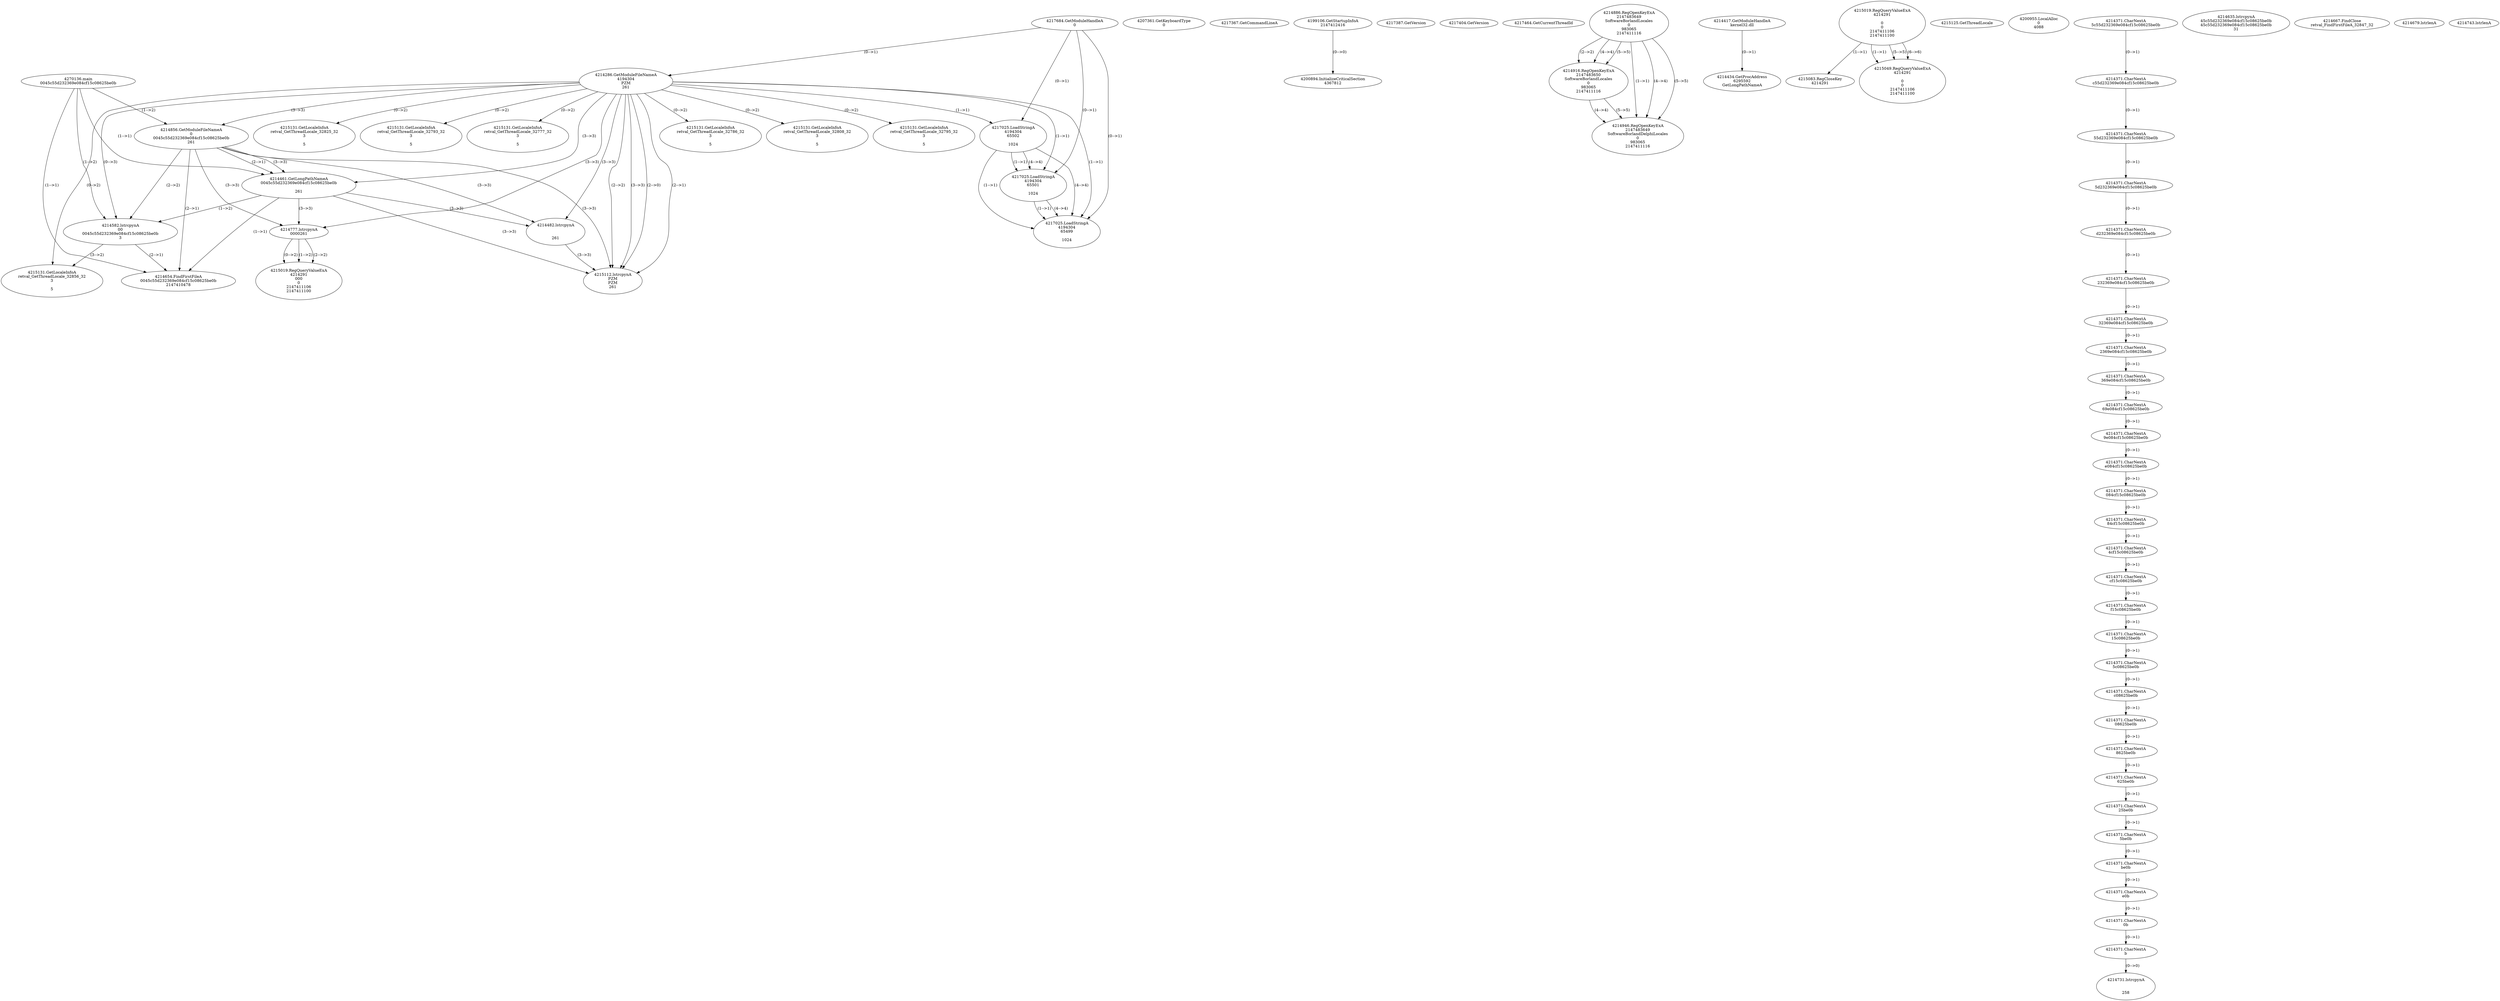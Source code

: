 // Global SCDG with merge call
digraph {
	0 [label="4270136.main
0045c55d232369e084cf15c08625be0b"]
	1 [label="4217684.GetModuleHandleA
0"]
	2 [label="4207361.GetKeyboardType
0"]
	3 [label="4217367.GetCommandLineA
"]
	4 [label="4199106.GetStartupInfoA
2147412416"]
	5 [label="4217387.GetVersion
"]
	6 [label="4217404.GetVersion
"]
	7 [label="4217464.GetCurrentThreadId
"]
	8 [label="4214286.GetModuleFileNameA
4194304
PZM
261"]
	1 -> 8 [label="(0-->1)"]
	9 [label="4214856.GetModuleFileNameA
0
0045c55d232369e084cf15c08625be0b
261"]
	0 -> 9 [label="(1-->2)"]
	8 -> 9 [label="(3-->3)"]
	10 [label="4214886.RegOpenKeyExA
2147483649
Software\Borland\Locales
0
983065
2147411116"]
	11 [label="4214916.RegOpenKeyExA
2147483650
Software\Borland\Locales
0
983065
2147411116"]
	10 -> 11 [label="(2-->2)"]
	10 -> 11 [label="(4-->4)"]
	10 -> 11 [label="(5-->5)"]
	12 [label="4214417.GetModuleHandleA
kernel32.dll"]
	13 [label="4214434.GetProcAddress
6295592
GetLongPathNameA"]
	12 -> 13 [label="(0-->1)"]
	14 [label="4214461.GetLongPathNameA
0045c55d232369e084cf15c08625be0b

261"]
	0 -> 14 [label="(1-->1)"]
	9 -> 14 [label="(2-->1)"]
	8 -> 14 [label="(3-->3)"]
	9 -> 14 [label="(3-->3)"]
	15 [label="4214482.lstrcpynA


261"]
	8 -> 15 [label="(3-->3)"]
	9 -> 15 [label="(3-->3)"]
	14 -> 15 [label="(3-->3)"]
	16 [label="4215019.RegQueryValueExA
4214291

0
0
2147411106
2147411100"]
	17 [label="4215083.RegCloseKey
4214291"]
	16 -> 17 [label="(1-->1)"]
	18 [label="4215112.lstrcpynA
PZM
PZM
261"]
	8 -> 18 [label="(2-->1)"]
	8 -> 18 [label="(2-->2)"]
	8 -> 18 [label="(3-->3)"]
	9 -> 18 [label="(3-->3)"]
	14 -> 18 [label="(3-->3)"]
	15 -> 18 [label="(3-->3)"]
	8 -> 18 [label="(2-->0)"]
	19 [label="4215125.GetThreadLocale
"]
	20 [label="4215131.GetLocaleInfoA
retval_GetThreadLocale_32786_32
3

5"]
	8 -> 20 [label="(0-->2)"]
	21 [label="4217025.LoadStringA
4194304
65502

1024"]
	1 -> 21 [label="(0-->1)"]
	8 -> 21 [label="(1-->1)"]
	22 [label="4217025.LoadStringA
4194304
65501

1024"]
	1 -> 22 [label="(0-->1)"]
	8 -> 22 [label="(1-->1)"]
	21 -> 22 [label="(1-->1)"]
	21 -> 22 [label="(4-->4)"]
	23 [label="4200894.InitializeCriticalSection
4367812"]
	4 -> 23 [label="(0-->0)"]
	24 [label="4200955.LocalAlloc
0
4088"]
	25 [label="4215049.RegQueryValueExA
4214291

0
0
2147411106
2147411100"]
	16 -> 25 [label="(1-->1)"]
	16 -> 25 [label="(5-->5)"]
	16 -> 25 [label="(6-->6)"]
	26 [label="4215131.GetLocaleInfoA
retval_GetThreadLocale_32808_32
3

5"]
	8 -> 26 [label="(0-->2)"]
	27 [label="4217025.LoadStringA
4194304
65499

1024"]
	1 -> 27 [label="(0-->1)"]
	8 -> 27 [label="(1-->1)"]
	21 -> 27 [label="(1-->1)"]
	22 -> 27 [label="(1-->1)"]
	21 -> 27 [label="(4-->4)"]
	22 -> 27 [label="(4-->4)"]
	28 [label="4215131.GetLocaleInfoA
retval_GetThreadLocale_32795_32
3

5"]
	8 -> 28 [label="(0-->2)"]
	29 [label="4214946.RegOpenKeyExA
2147483649
Software\Borland\Delphi\Locales
0
983065
2147411116"]
	10 -> 29 [label="(1-->1)"]
	10 -> 29 [label="(4-->4)"]
	11 -> 29 [label="(4-->4)"]
	10 -> 29 [label="(5-->5)"]
	11 -> 29 [label="(5-->5)"]
	30 [label="4215131.GetLocaleInfoA
retval_GetThreadLocale_32825_32
3

5"]
	8 -> 30 [label="(0-->2)"]
	31 [label="4215131.GetLocaleInfoA
retval_GetThreadLocale_32793_32
3

5"]
	8 -> 31 [label="(0-->2)"]
	32 [label="4215131.GetLocaleInfoA
retval_GetThreadLocale_32777_32
3

5"]
	8 -> 32 [label="(0-->2)"]
	33 [label="4214582.lstrcpynA
00
0045c55d232369e084cf15c08625be0b
3"]
	0 -> 33 [label="(1-->2)"]
	9 -> 33 [label="(2-->2)"]
	14 -> 33 [label="(1-->2)"]
	8 -> 33 [label="(0-->3)"]
	34 [label="4214371.CharNextA
5c55d232369e084cf15c08625be0b"]
	35 [label="4214371.CharNextA
c55d232369e084cf15c08625be0b"]
	34 -> 35 [label="(0-->1)"]
	36 [label="4214371.CharNextA
55d232369e084cf15c08625be0b"]
	35 -> 36 [label="(0-->1)"]
	37 [label="4214371.CharNextA
5d232369e084cf15c08625be0b"]
	36 -> 37 [label="(0-->1)"]
	38 [label="4214371.CharNextA
d232369e084cf15c08625be0b"]
	37 -> 38 [label="(0-->1)"]
	39 [label="4214371.CharNextA
232369e084cf15c08625be0b"]
	38 -> 39 [label="(0-->1)"]
	40 [label="4214371.CharNextA
32369e084cf15c08625be0b"]
	39 -> 40 [label="(0-->1)"]
	41 [label="4214371.CharNextA
2369e084cf15c08625be0b"]
	40 -> 41 [label="(0-->1)"]
	42 [label="4214371.CharNextA
369e084cf15c08625be0b"]
	41 -> 42 [label="(0-->1)"]
	43 [label="4214371.CharNextA
69e084cf15c08625be0b"]
	42 -> 43 [label="(0-->1)"]
	44 [label="4214371.CharNextA
9e084cf15c08625be0b"]
	43 -> 44 [label="(0-->1)"]
	45 [label="4214371.CharNextA
e084cf15c08625be0b"]
	44 -> 45 [label="(0-->1)"]
	46 [label="4214371.CharNextA
084cf15c08625be0b"]
	45 -> 46 [label="(0-->1)"]
	47 [label="4214371.CharNextA
84cf15c08625be0b"]
	46 -> 47 [label="(0-->1)"]
	48 [label="4214371.CharNextA
4cf15c08625be0b"]
	47 -> 48 [label="(0-->1)"]
	49 [label="4214371.CharNextA
cf15c08625be0b"]
	48 -> 49 [label="(0-->1)"]
	50 [label="4214371.CharNextA
f15c08625be0b"]
	49 -> 50 [label="(0-->1)"]
	51 [label="4214371.CharNextA
15c08625be0b"]
	50 -> 51 [label="(0-->1)"]
	52 [label="4214371.CharNextA
5c08625be0b"]
	51 -> 52 [label="(0-->1)"]
	53 [label="4214371.CharNextA
c08625be0b"]
	52 -> 53 [label="(0-->1)"]
	54 [label="4214371.CharNextA
08625be0b"]
	53 -> 54 [label="(0-->1)"]
	55 [label="4214371.CharNextA
8625be0b"]
	54 -> 55 [label="(0-->1)"]
	56 [label="4214371.CharNextA
625be0b"]
	55 -> 56 [label="(0-->1)"]
	57 [label="4214371.CharNextA
25be0b"]
	56 -> 57 [label="(0-->1)"]
	58 [label="4214371.CharNextA
5be0b"]
	57 -> 58 [label="(0-->1)"]
	59 [label="4214371.CharNextA
be0b"]
	58 -> 59 [label="(0-->1)"]
	60 [label="4214371.CharNextA
e0b"]
	59 -> 60 [label="(0-->1)"]
	61 [label="4214371.CharNextA
0b"]
	60 -> 61 [label="(0-->1)"]
	62 [label="4214371.CharNextA
b"]
	61 -> 62 [label="(0-->1)"]
	63 [label="4214635.lstrcpynA
45c55d232369e084cf15c08625be0b
45c55d232369e084cf15c08625be0b
31"]
	64 [label="4214654.FindFirstFileA
0045c55d232369e084cf15c08625be0b
2147410478"]
	0 -> 64 [label="(1-->1)"]
	9 -> 64 [label="(2-->1)"]
	14 -> 64 [label="(1-->1)"]
	33 -> 64 [label="(2-->1)"]
	65 [label="4214667.FindClose
retval_FindFirstFileA_32847_32"]
	66 [label="4214679.lstrlenA
"]
	67 [label="4214731.lstrcpynA


258"]
	62 -> 67 [label="(0-->0)"]
	68 [label="4214743.lstrlenA
"]
	69 [label="4214777.lstrcpynA
00\
00\
261"]
	8 -> 69 [label="(3-->3)"]
	9 -> 69 [label="(3-->3)"]
	14 -> 69 [label="(3-->3)"]
	70 [label="4215019.RegQueryValueExA
4214291
00\
0
0
2147411106
2147411100"]
	69 -> 70 [label="(1-->2)"]
	69 -> 70 [label="(2-->2)"]
	69 -> 70 [label="(0-->2)"]
	71 [label="4215131.GetLocaleInfoA
retval_GetThreadLocale_32856_32
3

5"]
	8 -> 71 [label="(0-->2)"]
	33 -> 71 [label="(3-->2)"]
}
